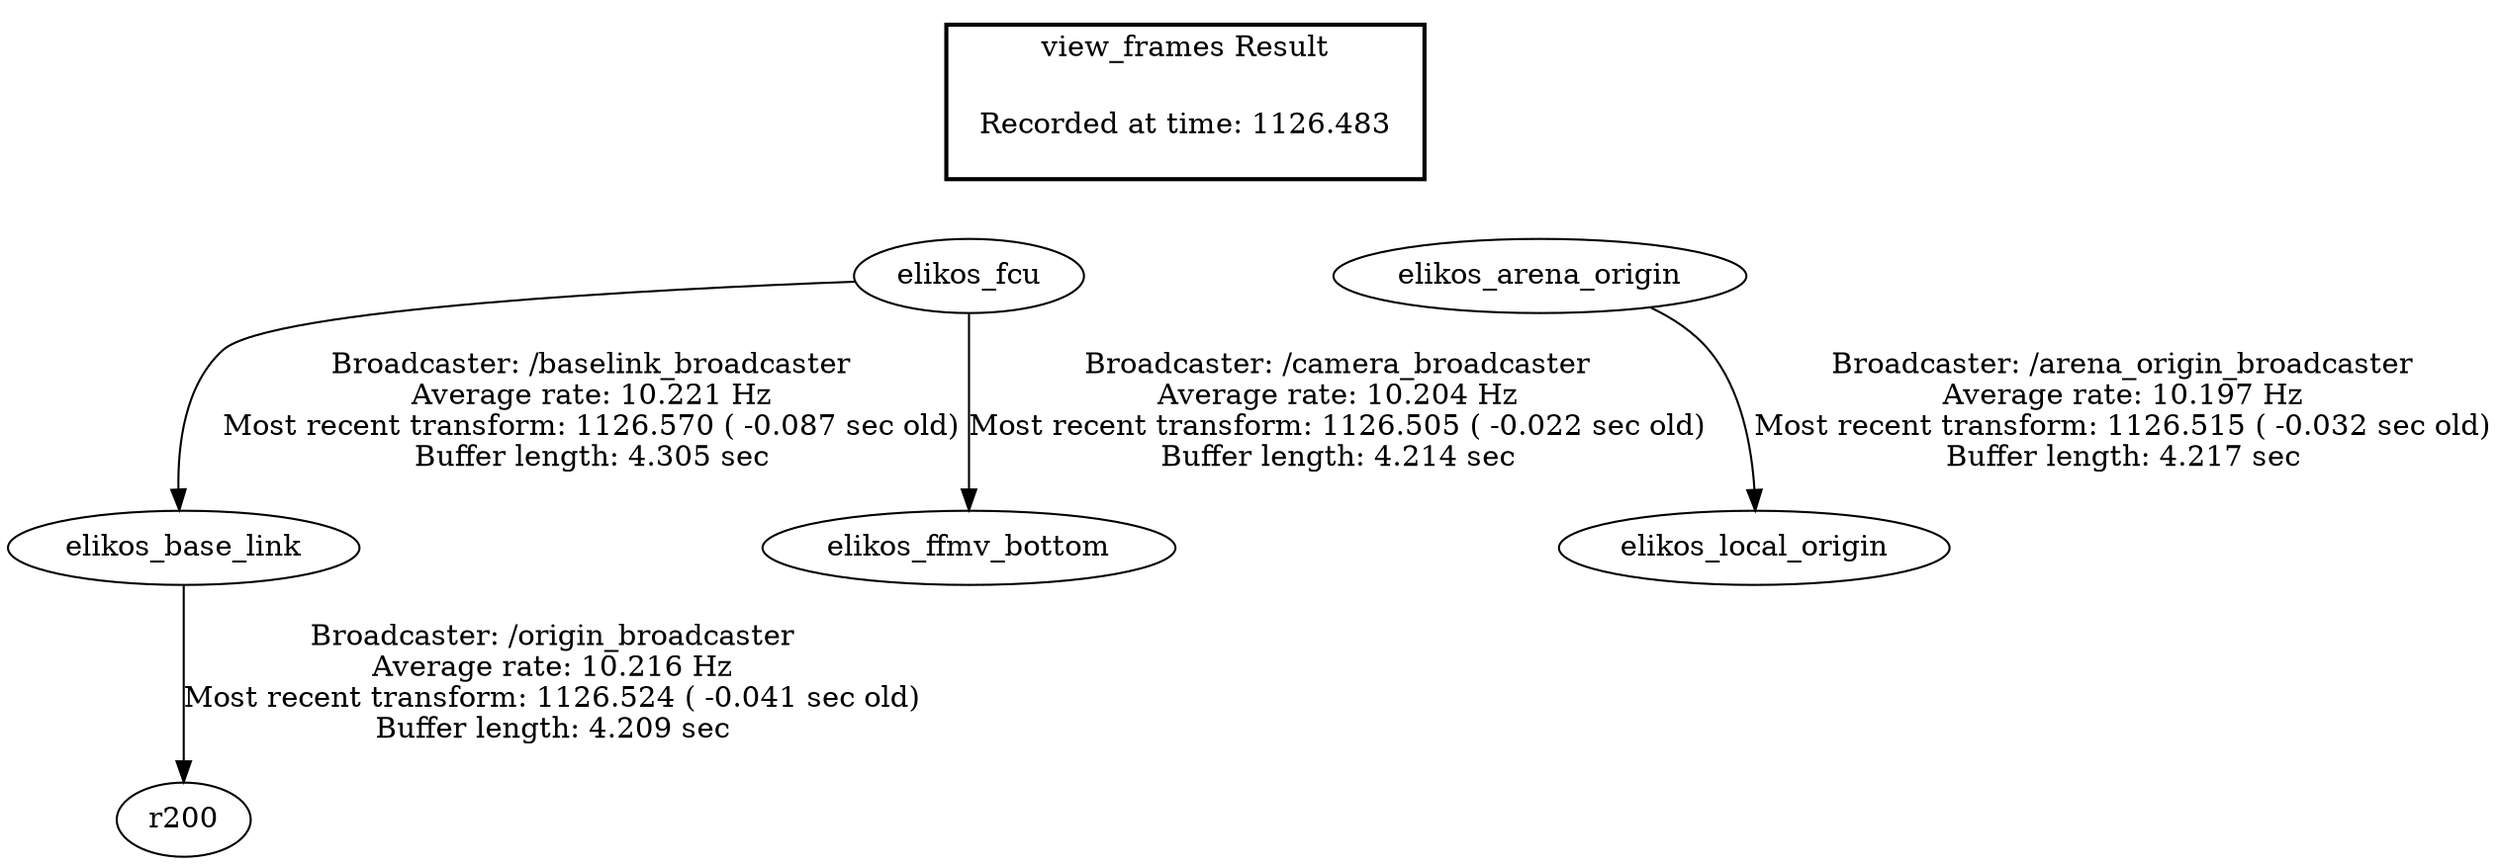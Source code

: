 digraph G {
"elikos_fcu" -> "elikos_base_link"[label="Broadcaster: /baselink_broadcaster\nAverage rate: 10.221 Hz\nMost recent transform: 1126.570 ( -0.087 sec old)\nBuffer length: 4.305 sec\n"];
"elikos_fcu" -> "elikos_ffmv_bottom"[label="Broadcaster: /camera_broadcaster\nAverage rate: 10.204 Hz\nMost recent transform: 1126.505 ( -0.022 sec old)\nBuffer length: 4.214 sec\n"];
"elikos_arena_origin" -> "elikos_local_origin"[label="Broadcaster: /arena_origin_broadcaster\nAverage rate: 10.197 Hz\nMost recent transform: 1126.515 ( -0.032 sec old)\nBuffer length: 4.217 sec\n"];
"elikos_base_link" -> "r200"[label="Broadcaster: /origin_broadcaster\nAverage rate: 10.216 Hz\nMost recent transform: 1126.524 ( -0.041 sec old)\nBuffer length: 4.209 sec\n"];
edge [style=invis];
 subgraph cluster_legend { style=bold; color=black; label ="view_frames Result";
"Recorded at time: 1126.483"[ shape=plaintext ] ;
 }->"elikos_fcu";
edge [style=invis];
 subgraph cluster_legend { style=bold; color=black; label ="view_frames Result";
"Recorded at time: 1126.483"[ shape=plaintext ] ;
 }->"elikos_arena_origin";
}